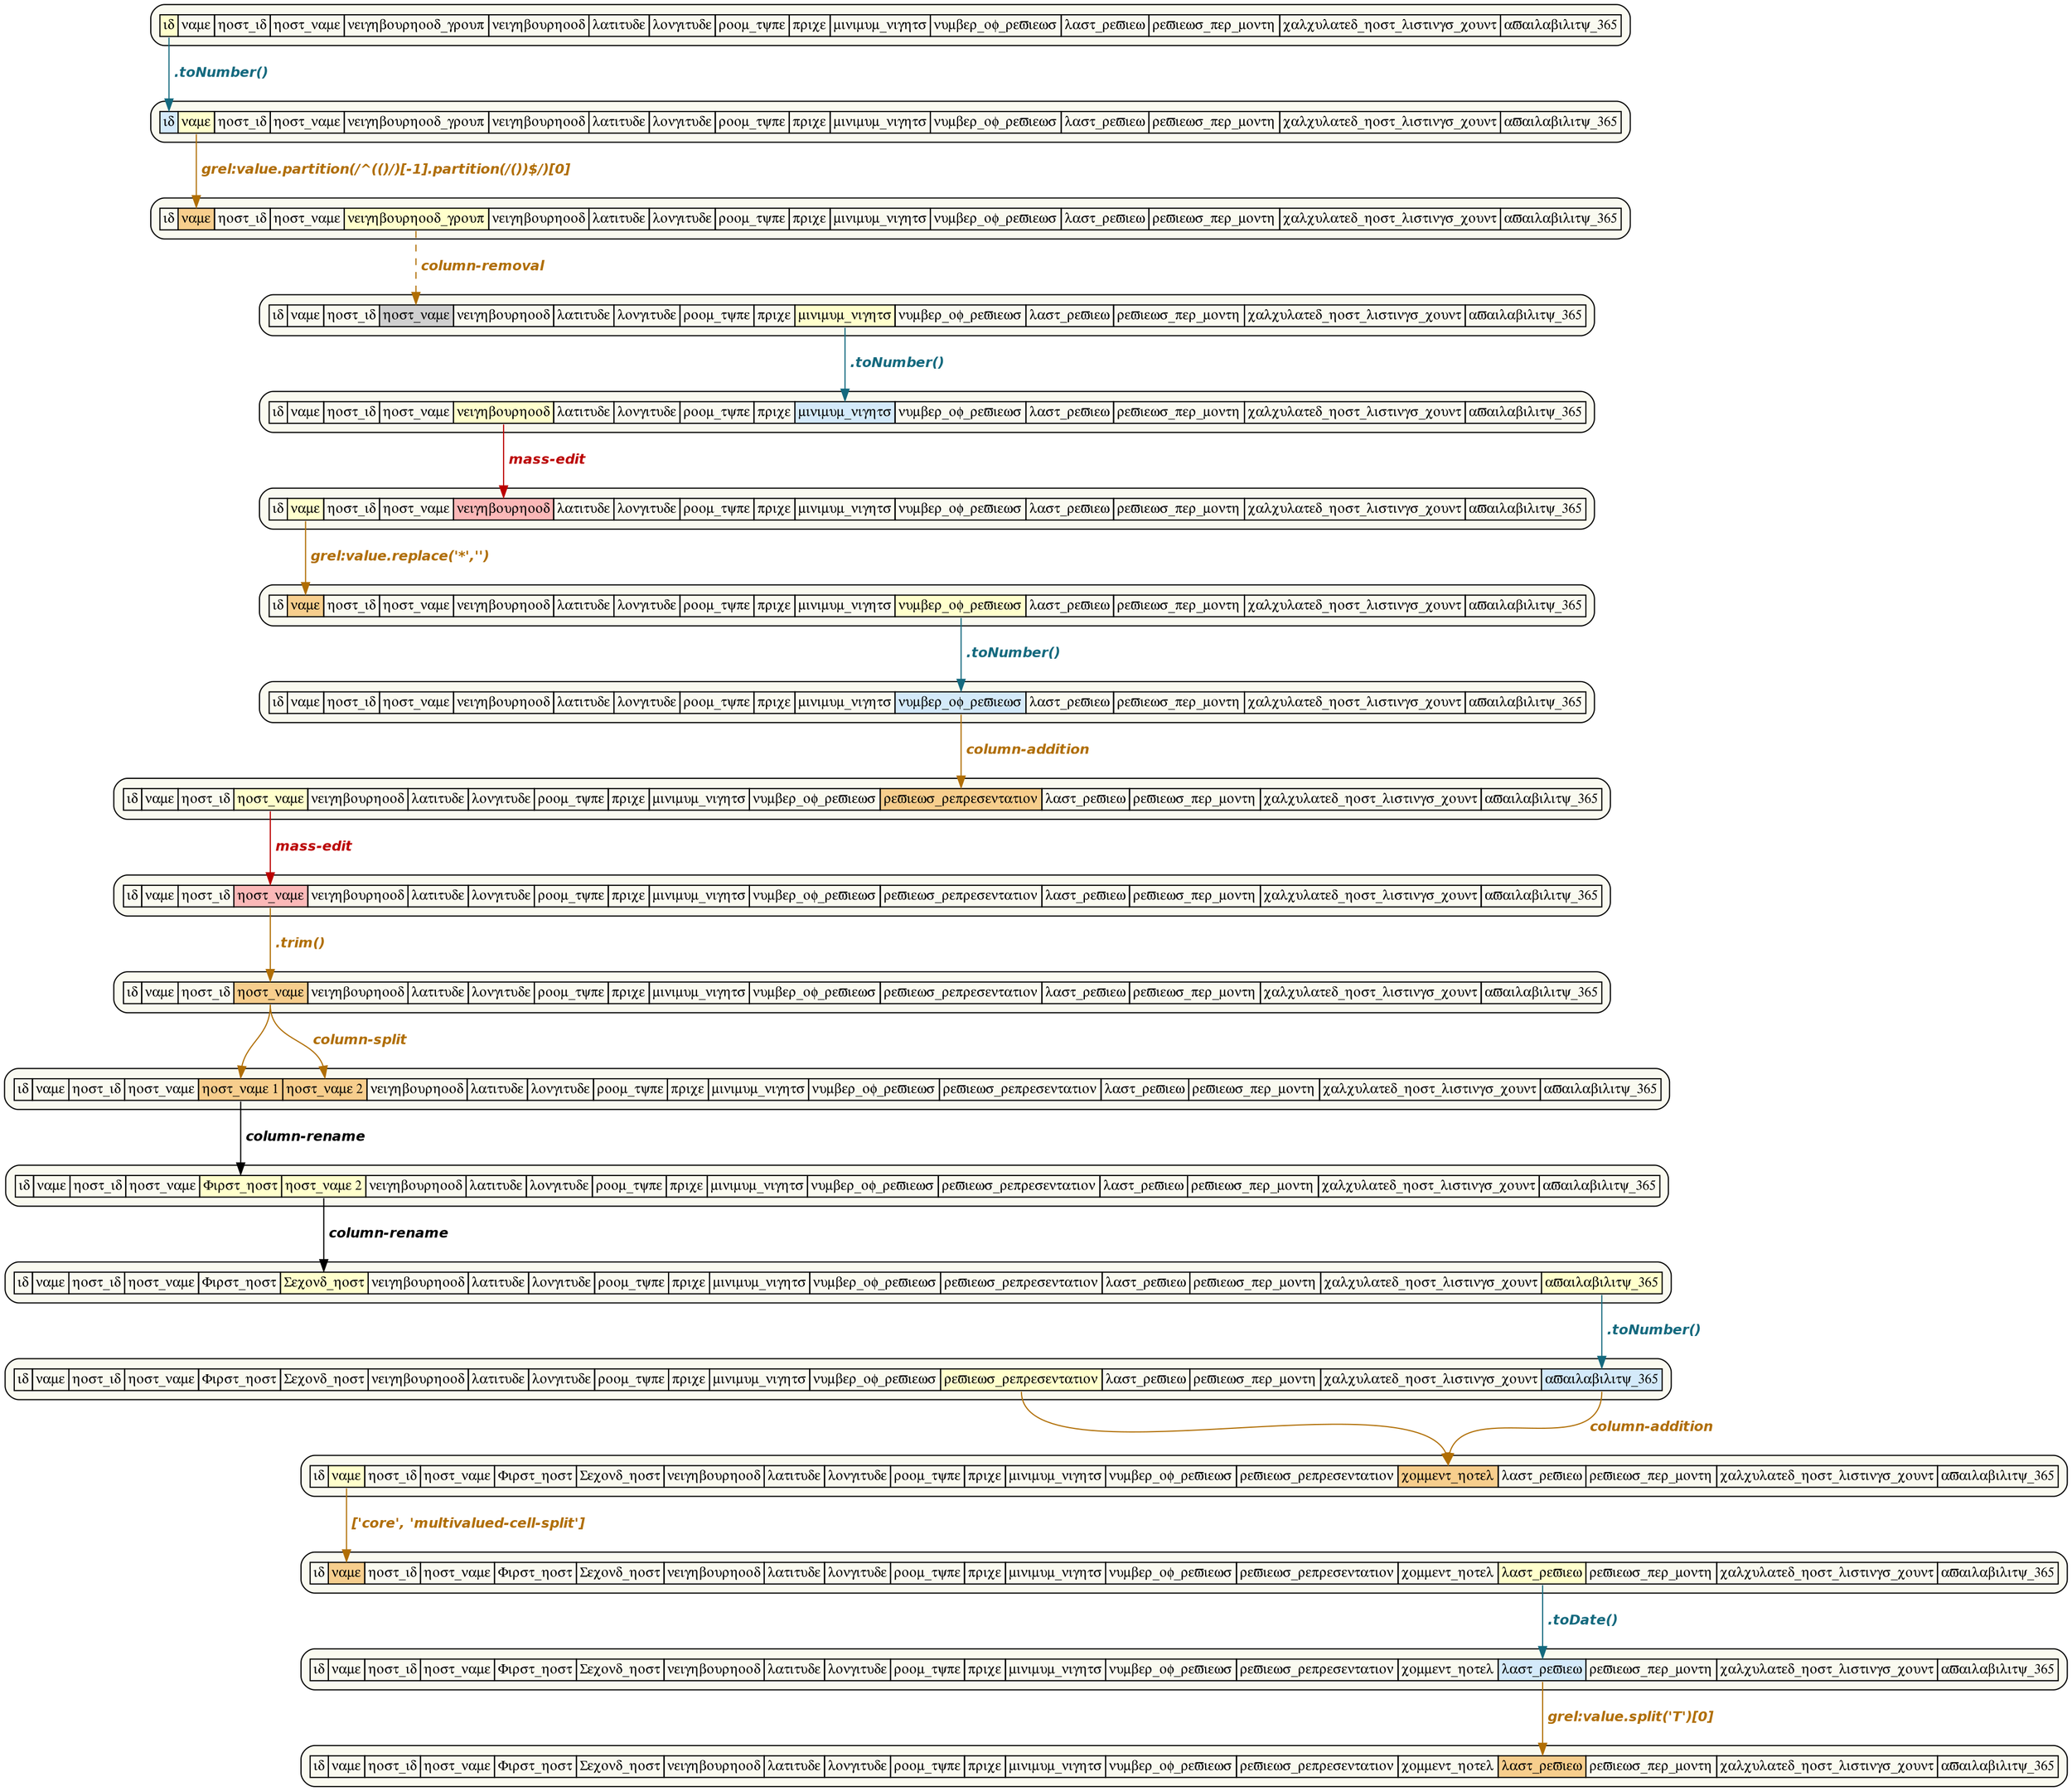digraph Schema_Evolution {
	graph [ranksep=0.5]
	node [fillcolor="#FAFAF0" fontname=Symbol fontsize=12 shape=box style="rounded,filled"]
	edge [fontname="Helvetica-BoldOblique" fontsize=12]
	schema0 [label=<<table align="left" border="0" cellspacing="0"><tr><td port="f0" border="1" bgcolor="#FFFFCC" >id</td><td port="f1" border="1">name</td><td port="f2" border="1">host_id</td><td port="f3" border="1">host_name</td><td port="f4" border="1">neighbourhood_group</td><td port="f5" border="1">neighbourhood</td><td port="f6" border="1">latitude</td><td port="f7" border="1">longitude</td><td port="f8" border="1">room_type</td><td port="f9" border="1">price</td><td port="f10" border="1">minimum_nights</td><td port="f11" border="1">number_of_reviews</td><td port="f12" border="1">last_review</td><td port="f13" border="1">reviews_per_month</td><td port="f14" border="1">calculated_host_listings_count</td><td port="f15" border="1">availability_365</td></tr></table>>]
	schema1 [label=<<table align="left" border="0" cellspacing="0"><tr><td port="f0" border="1" bgcolor="#d4eafa" >id</td><td port="f1" border="1" bgcolor="#FFFFCC" >name</td><td port="f2" border="1">host_id</td><td port="f3" border="1">host_name</td><td port="f4" border="1">neighbourhood_group</td><td port="f5" border="1">neighbourhood</td><td port="f6" border="1">latitude</td><td port="f7" border="1">longitude</td><td port="f8" border="1">room_type</td><td port="f9" border="1">price</td><td port="f10" border="1">minimum_nights</td><td port="f11" border="1">number_of_reviews</td><td port="f12" border="1">last_review</td><td port="f13" border="1">reviews_per_month</td><td port="f14" border="1">calculated_host_listings_count</td><td port="f15" border="1">availability_365</td></tr></table>>]
	schema2 [label=<<table align="left" border="0" cellspacing="0"><tr><td port="f0" border="1">id</td><td port="f1" border="1" bgcolor="#f7ce8d" >name</td><td port="f2" border="1">host_id</td><td port="f3" border="1">host_name</td><td port="f4" border="1" bgcolor="#FFFFCC" >neighbourhood_group</td><td port="f5" border="1">neighbourhood</td><td port="f6" border="1">latitude</td><td port="f7" border="1">longitude</td><td port="f8" border="1">room_type</td><td port="f9" border="1">price</td><td port="f10" border="1">minimum_nights</td><td port="f11" border="1">number_of_reviews</td><td port="f12" border="1">last_review</td><td port="f13" border="1">reviews_per_month</td><td port="f14" border="1">calculated_host_listings_count</td><td port="f15" border="1">availability_365</td></tr></table>>]
	schema3 [label=<<table align="left" border="0" cellspacing="0"><tr><td port="f0" border="1">id</td><td port="f1" border="1">name</td><td port="f2" border="1">host_id</td><td port="f3" border="1" bgcolor="#D0D0D0" >host_name</td><td port="f4" border="1">neighbourhood</td><td port="f5" border="1">latitude</td><td port="f6" border="1">longitude</td><td port="f7" border="1">room_type</td><td port="f8" border="1">price</td><td port="f9" border="1" bgcolor="#FFFFCC" >minimum_nights</td><td port="f10" border="1">number_of_reviews</td><td port="f11" border="1">last_review</td><td port="f12" border="1">reviews_per_month</td><td port="f13" border="1">calculated_host_listings_count</td><td port="f14" border="1">availability_365</td></tr></table>>]
	schema4 [label=<<table align="left" border="0" cellspacing="0"><tr><td port="f0" border="1">id</td><td port="f1" border="1">name</td><td port="f2" border="1">host_id</td><td port="f3" border="1">host_name</td><td port="f4" border="1" bgcolor="#FFFFCC" >neighbourhood</td><td port="f5" border="1">latitude</td><td port="f6" border="1">longitude</td><td port="f7" border="1">room_type</td><td port="f8" border="1">price</td><td port="f9" border="1" bgcolor="#d4eafa" >minimum_nights</td><td port="f10" border="1">number_of_reviews</td><td port="f11" border="1">last_review</td><td port="f12" border="1">reviews_per_month</td><td port="f13" border="1">calculated_host_listings_count</td><td port="f14" border="1">availability_365</td></tr></table>>]
	schema5 [label=<<table align="left" border="0" cellspacing="0"><tr><td port="f0" border="1">id</td><td port="f1" border="1" bgcolor="#FFFFCC" >name</td><td port="f2" border="1">host_id</td><td port="f3" border="1">host_name</td><td port="f4" border="1" bgcolor="#fbb8b8" >neighbourhood</td><td port="f5" border="1">latitude</td><td port="f6" border="1">longitude</td><td port="f7" border="1">room_type</td><td port="f8" border="1">price</td><td port="f9" border="1">minimum_nights</td><td port="f10" border="1">number_of_reviews</td><td port="f11" border="1">last_review</td><td port="f12" border="1">reviews_per_month</td><td port="f13" border="1">calculated_host_listings_count</td><td port="f14" border="1">availability_365</td></tr></table>>]
	schema6 [label=<<table align="left" border="0" cellspacing="0"><tr><td port="f0" border="1">id</td><td port="f1" border="1" bgcolor="#f7ce8d" >name</td><td port="f2" border="1">host_id</td><td port="f3" border="1">host_name</td><td port="f4" border="1">neighbourhood</td><td port="f5" border="1">latitude</td><td port="f6" border="1">longitude</td><td port="f7" border="1">room_type</td><td port="f8" border="1">price</td><td port="f9" border="1">minimum_nights</td><td port="f10" border="1" bgcolor="#FFFFCC" >number_of_reviews</td><td port="f11" border="1">last_review</td><td port="f12" border="1">reviews_per_month</td><td port="f13" border="1">calculated_host_listings_count</td><td port="f14" border="1">availability_365</td></tr></table>>]
	schema7 [label=<<table align="left" border="0" cellspacing="0"><tr><td port="f0" border="1">id</td><td port="f1" border="1">name</td><td port="f2" border="1">host_id</td><td port="f3" border="1">host_name</td><td port="f4" border="1">neighbourhood</td><td port="f5" border="1">latitude</td><td port="f6" border="1">longitude</td><td port="f7" border="1">room_type</td><td port="f8" border="1">price</td><td port="f9" border="1">minimum_nights</td><td port="f10" border="1" bgcolor="#d4eafa" >number_of_reviews</td><td port="f11" border="1">last_review</td><td port="f12" border="1">reviews_per_month</td><td port="f13" border="1">calculated_host_listings_count</td><td port="f14" border="1">availability_365</td></tr></table>>]
	schema8 [label=<<table align="left" border="0" cellspacing="0"><tr><td port="f0" border="1">id</td><td port="f1" border="1">name</td><td port="f2" border="1">host_id</td><td port="f3" border="1" bgcolor="#FFFFCC" >host_name</td><td port="f4" border="1">neighbourhood</td><td port="f5" border="1">latitude</td><td port="f6" border="1">longitude</td><td port="f7" border="1">room_type</td><td port="f8" border="1">price</td><td port="f9" border="1">minimum_nights</td><td port="f10" border="1">number_of_reviews</td><td port="f11" border="1" bgcolor="#f7ce8d" >reviews_representation</td><td port="f12" border="1">last_review</td><td port="f13" border="1">reviews_per_month</td><td port="f14" border="1">calculated_host_listings_count</td><td port="f15" border="1">availability_365</td></tr></table>>]
	schema9 [label=<<table align="left" border="0" cellspacing="0"><tr><td port="f0" border="1">id</td><td port="f1" border="1">name</td><td port="f2" border="1">host_id</td><td port="f3" border="1" bgcolor="#fbb8b8" >host_name</td><td port="f4" border="1">neighbourhood</td><td port="f5" border="1">latitude</td><td port="f6" border="1">longitude</td><td port="f7" border="1">room_type</td><td port="f8" border="1">price</td><td port="f9" border="1">minimum_nights</td><td port="f10" border="1">number_of_reviews</td><td port="f11" border="1">reviews_representation</td><td port="f12" border="1">last_review</td><td port="f13" border="1">reviews_per_month</td><td port="f14" border="1">calculated_host_listings_count</td><td port="f15" border="1">availability_365</td></tr></table>>]
	schema10 [label=<<table align="left" border="0" cellspacing="0"><tr><td port="f0" border="1">id</td><td port="f1" border="1">name</td><td port="f2" border="1">host_id</td><td port="f3" border="1" bgcolor="#f7ce8d" >host_name</td><td port="f4" border="1">neighbourhood</td><td port="f5" border="1">latitude</td><td port="f6" border="1">longitude</td><td port="f7" border="1">room_type</td><td port="f8" border="1">price</td><td port="f9" border="1">minimum_nights</td><td port="f10" border="1">number_of_reviews</td><td port="f11" border="1">reviews_representation</td><td port="f12" border="1">last_review</td><td port="f13" border="1">reviews_per_month</td><td port="f14" border="1">calculated_host_listings_count</td><td port="f15" border="1">availability_365</td></tr></table>>]
	schema11 [label=<<table align="left" border="0" cellspacing="0"><tr><td port="f0" border="1">id</td><td port="f1" border="1">name</td><td port="f2" border="1">host_id</td><td port="f3" border="1">host_name</td><td port="f4" border="1" bgcolor="#f7ce8d" >host_name 1</td><td port="f5" border="1" bgcolor="#f7ce8d" >host_name 2</td><td port="f6" border="1">neighbourhood</td><td port="f7" border="1">latitude</td><td port="f8" border="1">longitude</td><td port="f9" border="1">room_type</td><td port="f10" border="1">price</td><td port="f11" border="1">minimum_nights</td><td port="f12" border="1">number_of_reviews</td><td port="f13" border="1">reviews_representation</td><td port="f14" border="1">last_review</td><td port="f15" border="1">reviews_per_month</td><td port="f16" border="1">calculated_host_listings_count</td><td port="f17" border="1">availability_365</td></tr></table>>]
	schema12 [label=<<table align="left" border="0" cellspacing="0"><tr><td port="f0" border="1">id</td><td port="f1" border="1">name</td><td port="f2" border="1">host_id</td><td port="f3" border="1">host_name</td><td port="f4" border="1" bgcolor="#FFFFCC" >First_host</td><td port="f5" border="1" bgcolor="#FFFFCC" >host_name 2</td><td port="f6" border="1">neighbourhood</td><td port="f7" border="1">latitude</td><td port="f8" border="1">longitude</td><td port="f9" border="1">room_type</td><td port="f10" border="1">price</td><td port="f11" border="1">minimum_nights</td><td port="f12" border="1">number_of_reviews</td><td port="f13" border="1">reviews_representation</td><td port="f14" border="1">last_review</td><td port="f15" border="1">reviews_per_month</td><td port="f16" border="1">calculated_host_listings_count</td><td port="f17" border="1">availability_365</td></tr></table>>]
	schema13 [label=<<table align="left" border="0" cellspacing="0"><tr><td port="f0" border="1">id</td><td port="f1" border="1">name</td><td port="f2" border="1">host_id</td><td port="f3" border="1">host_name</td><td port="f4" border="1">First_host</td><td port="f5" border="1" bgcolor="#FFFFCC" >Second_host</td><td port="f6" border="1">neighbourhood</td><td port="f7" border="1">latitude</td><td port="f8" border="1">longitude</td><td port="f9" border="1">room_type</td><td port="f10" border="1">price</td><td port="f11" border="1">minimum_nights</td><td port="f12" border="1">number_of_reviews</td><td port="f13" border="1">reviews_representation</td><td port="f14" border="1">last_review</td><td port="f15" border="1">reviews_per_month</td><td port="f16" border="1">calculated_host_listings_count</td><td port="f17" border="1" bgcolor="#FFFFCC" >availability_365</td></tr></table>>]
	schema14 [label=<<table align="left" border="0" cellspacing="0"><tr><td port="f0" border="1">id</td><td port="f1" border="1">name</td><td port="f2" border="1">host_id</td><td port="f3" border="1">host_name</td><td port="f4" border="1">First_host</td><td port="f5" border="1">Second_host</td><td port="f6" border="1">neighbourhood</td><td port="f7" border="1">latitude</td><td port="f8" border="1">longitude</td><td port="f9" border="1">room_type</td><td port="f10" border="1">price</td><td port="f11" border="1">minimum_nights</td><td port="f12" border="1">number_of_reviews</td><td port="f13" border="1" bgcolor="#FFFFCC" >reviews_representation</td><td port="f14" border="1">last_review</td><td port="f15" border="1">reviews_per_month</td><td port="f16" border="1">calculated_host_listings_count</td><td port="f17" border="1" bgcolor="#d4eafa" >availability_365</td></tr></table>>]
	schema15 [label=<<table align="left" border="0" cellspacing="0"><tr><td port="f0" border="1">id</td><td port="f1" border="1" bgcolor="#FFFFCC" >name</td><td port="f2" border="1">host_id</td><td port="f3" border="1">host_name</td><td port="f4" border="1">First_host</td><td port="f5" border="1">Second_host</td><td port="f6" border="1">neighbourhood</td><td port="f7" border="1">latitude</td><td port="f8" border="1">longitude</td><td port="f9" border="1">room_type</td><td port="f10" border="1">price</td><td port="f11" border="1">minimum_nights</td><td port="f12" border="1">number_of_reviews</td><td port="f13" border="1">reviews_representation</td><td port="f14" border="1" bgcolor="#f7ce8d" >comment_hotel</td><td port="f15" border="1">last_review</td><td port="f16" border="1">reviews_per_month</td><td port="f17" border="1">calculated_host_listings_count</td><td port="f18" border="1">availability_365</td></tr></table>>]
	schema16 [label=<<table align="left" border="0" cellspacing="0"><tr><td port="f0" border="1">id</td><td port="f1" border="1" bgcolor="#f7ce8d" >name</td><td port="f2" border="1">host_id</td><td port="f3" border="1">host_name</td><td port="f4" border="1">First_host</td><td port="f5" border="1">Second_host</td><td port="f6" border="1">neighbourhood</td><td port="f7" border="1">latitude</td><td port="f8" border="1">longitude</td><td port="f9" border="1">room_type</td><td port="f10" border="1">price</td><td port="f11" border="1">minimum_nights</td><td port="f12" border="1">number_of_reviews</td><td port="f13" border="1">reviews_representation</td><td port="f14" border="1">comment_hotel</td><td port="f15" border="1" bgcolor="#FFFFCC" >last_review</td><td port="f16" border="1">reviews_per_month</td><td port="f17" border="1">calculated_host_listings_count</td><td port="f18" border="1">availability_365</td></tr></table>>]
	schema17 [label=<<table align="left" border="0" cellspacing="0"><tr><td port="f0" border="1">id</td><td port="f1" border="1">name</td><td port="f2" border="1">host_id</td><td port="f3" border="1">host_name</td><td port="f4" border="1">First_host</td><td port="f5" border="1">Second_host</td><td port="f6" border="1">neighbourhood</td><td port="f7" border="1">latitude</td><td port="f8" border="1">longitude</td><td port="f9" border="1">room_type</td><td port="f10" border="1">price</td><td port="f11" border="1">minimum_nights</td><td port="f12" border="1">number_of_reviews</td><td port="f13" border="1">reviews_representation</td><td port="f14" border="1">comment_hotel</td><td port="f15" border="1" bgcolor="#d4eafa" >last_review</td><td port="f16" border="1">reviews_per_month</td><td port="f17" border="1">calculated_host_listings_count</td><td port="f18" border="1">availability_365</td></tr></table>>]
	schema18 [label=<<table align="left" border="0" cellspacing="0"><tr><td port="f0" border="1">id</td><td port="f1" border="1">name</td><td port="f2" border="1">host_id</td><td port="f3" border="1">host_name</td><td port="f4" border="1">First_host</td><td port="f5" border="1">Second_host</td><td port="f6" border="1">neighbourhood</td><td port="f7" border="1">latitude</td><td port="f8" border="1">longitude</td><td port="f9" border="1">room_type</td><td port="f10" border="1">price</td><td port="f11" border="1">minimum_nights</td><td port="f12" border="1">number_of_reviews</td><td port="f13" border="1">reviews_representation</td><td port="f14" border="1">comment_hotel</td><td port="f15" border="1" bgcolor="#f7ce8d" >last_review</td><td port="f16" border="1">reviews_per_month</td><td port="f17" border="1">calculated_host_listings_count</td><td port="f18" border="1">availability_365</td></tr></table>>]
	schema0:f0 -> schema1:f0 [label=" .toNumber()" color="#14697e" fontcolor="#14697e"]
	schema1:f1 -> schema2:f1 [label=" grel:value.partition(/^(\()/)[-1].partition(/(\))$/)[0]" color="#b06e04" fontcolor="#b06e04"]
	schema2:f4 -> schema3:f3 [label=" column-removal" color="#b06e04" fontcolor="#b06e04" style=dashed]
	schema3:f9 -> schema4:f9 [label=" .toNumber()" color="#14697e" fontcolor="#14697e"]
	schema4:f4 -> schema5:f4 [label=" mass-edit" color="#BB0000" fontcolor="#BB0000"]
	schema5:f1 -> schema6:f1 [label=" grel:value.replace('*','')" color="#b06e04" fontcolor="#b06e04"]
	schema6:f10 -> schema7:f10 [label=" .toNumber()" color="#14697e" fontcolor="#14697e"]
	schema7:f10 -> schema8:f11 [label=" column-addition" color="#b06e04" fontcolor="#b06e04"]
	schema8:f3 -> schema9:f3 [label=" mass-edit" color="#BB0000" fontcolor="#BB0000"]
	schema9:f3 -> schema10:f3 [label=" .trim()" color="#b06e04" fontcolor="#b06e04"]
	schema10:f3 -> schema11:f5 [label=" column-split" color="#b06e04" fontcolor="#b06e04"]
	schema10:f3 -> schema11:f4 [label=" " color="#b06e04" fontcolor="#b06e04"]
	schema11:f4 -> schema12:f4 [label=" column-rename" color="#000000" fontcolor="#000000"]
	schema12:f5 -> schema13:f5 [label=" column-rename" color="#000000" fontcolor="#000000"]
	schema13:f17 -> schema14:f17 [label=" .toNumber()" color="#14697e" fontcolor="#14697e"]
	schema14:f13 -> schema15:f14 [label=" " color="#b06e04" fontcolor="#b06e04"]
	schema14:f17 -> schema15:f14 [label=" column-addition" color="#b06e04" fontcolor="#b06e04"]
	schema15:f1 -> schema16:f1 [label=" ['core', 'multivalued-cell-split']" color="#b06e04" fontcolor="#b06e04"]
	schema16:f15 -> schema17:f15 [label=" .toDate()" color="#14697e" fontcolor="#14697e"]
	schema17:f15 -> schema18:f15 [label=" grel:value.split('T')[0]" color="#b06e04" fontcolor="#b06e04"]
}
